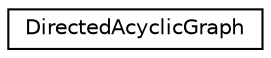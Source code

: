 digraph "Иерархия классов. Графический вид."
{
 // INTERACTIVE_SVG=YES
 // LATEX_PDF_SIZE
  edge [fontname="Helvetica",fontsize="10",labelfontname="Helvetica",labelfontsize="10"];
  node [fontname="Helvetica",fontsize="10",shape=record];
  rankdir="LR";
  Node0 [label="DirectedAcyclicGraph",height=0.2,width=0.4,color="black", fillcolor="white", style="filled",URL="$classDirectedAcyclicGraph.html",tooltip=" "];
}
